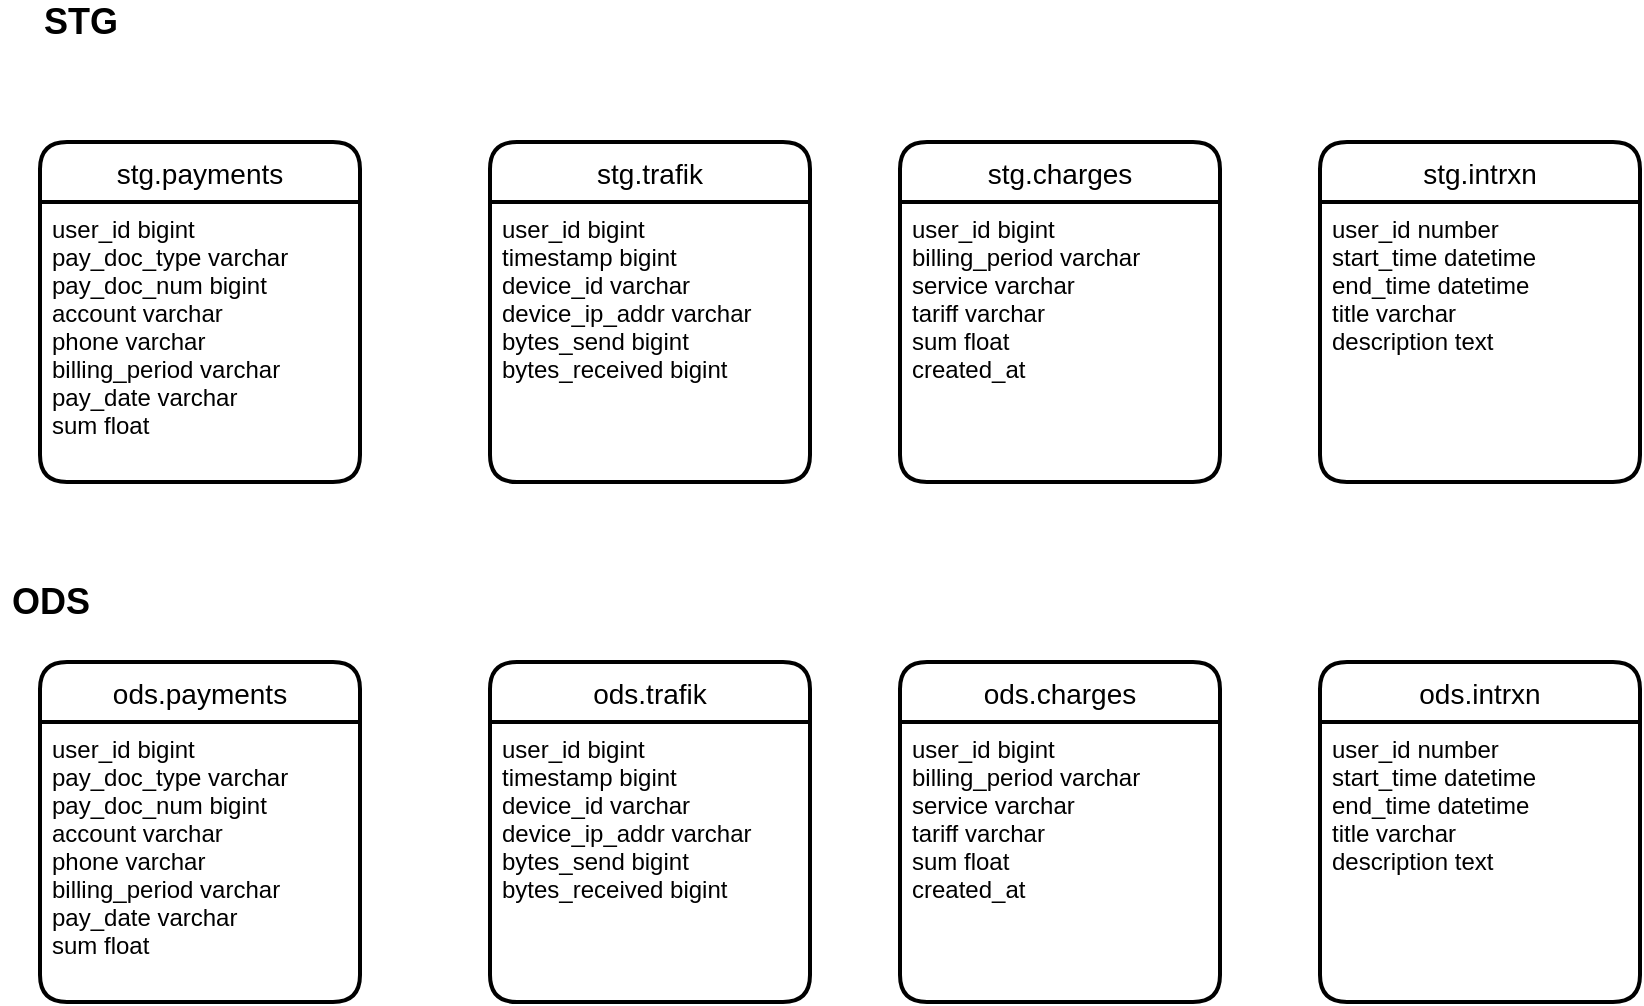 <mxfile version="14.3.2" type="github">
  <diagram id="R2lEEEUBdFMjLlhIrx00" name="Page-1">
    <mxGraphModel dx="1382" dy="1864" grid="1" gridSize="10" guides="1" tooltips="1" connect="1" arrows="1" fold="1" page="1" pageScale="1" pageWidth="850" pageHeight="1100" math="0" shadow="0" extFonts="Permanent Marker^https://fonts.googleapis.com/css?family=Permanent+Marker">
      <root>
        <mxCell id="0" />
        <mxCell id="1" parent="0" />
        <mxCell id="7S4udObnOnSQ2FF6pkTF-1" value="stg.payments" style="swimlane;childLayout=stackLayout;horizontal=1;startSize=30;horizontalStack=0;rounded=1;fontSize=14;fontStyle=0;strokeWidth=2;resizeParent=0;resizeLast=1;shadow=0;dashed=0;align=center;" parent="1" vertex="1">
          <mxGeometry x="40" y="-120" width="160" height="170" as="geometry" />
        </mxCell>
        <mxCell id="7S4udObnOnSQ2FF6pkTF-2" value="user_id bigint&#xa;pay_doc_type varchar&#xa;pay_doc_num bigint&#xa;account varchar&#xa;phone varchar&#xa;billing_period varchar&#xa;pay_date varchar&#xa;sum float&#xa;&#xa;" style="align=left;strokeColor=none;fillColor=none;spacingLeft=4;fontSize=12;verticalAlign=top;resizable=0;rotatable=0;part=1;" parent="7S4udObnOnSQ2FF6pkTF-1" vertex="1">
          <mxGeometry y="30" width="160" height="140" as="geometry" />
        </mxCell>
        <mxCell id="7S4udObnOnSQ2FF6pkTF-4" value="stg.charges" style="swimlane;childLayout=stackLayout;horizontal=1;startSize=30;horizontalStack=0;rounded=1;fontSize=14;fontStyle=0;strokeWidth=2;resizeParent=0;resizeLast=1;shadow=0;dashed=0;align=center;" parent="1" vertex="1">
          <mxGeometry x="470" y="-120" width="160" height="170" as="geometry" />
        </mxCell>
        <mxCell id="7S4udObnOnSQ2FF6pkTF-5" value="user_id bigint&#xa;billing_period varchar&#xa;service varchar&#xa;tariff varchar&#xa;sum float&#xa;created_at" style="align=left;strokeColor=none;fillColor=none;spacingLeft=4;fontSize=12;verticalAlign=top;resizable=0;rotatable=0;part=1;" parent="7S4udObnOnSQ2FF6pkTF-4" vertex="1">
          <mxGeometry y="30" width="160" height="140" as="geometry" />
        </mxCell>
        <mxCell id="7S4udObnOnSQ2FF6pkTF-6" value="stg.trafik" style="swimlane;childLayout=stackLayout;horizontal=1;startSize=30;horizontalStack=0;rounded=1;fontSize=14;fontStyle=0;strokeWidth=2;resizeParent=0;resizeLast=1;shadow=0;dashed=0;align=center;" parent="1" vertex="1">
          <mxGeometry x="265" y="-120" width="160" height="170" as="geometry" />
        </mxCell>
        <mxCell id="7S4udObnOnSQ2FF6pkTF-7" value="user_id bigint&#xa;timestamp bigint&#xa;device_id varchar&#xa;device_ip_addr varchar&#xa;bytes_send bigint&#xa;bytes_received bigint&#xa;" style="align=left;strokeColor=none;fillColor=none;spacingLeft=4;fontSize=12;verticalAlign=top;resizable=0;rotatable=0;part=1;" parent="7S4udObnOnSQ2FF6pkTF-6" vertex="1">
          <mxGeometry y="30" width="160" height="140" as="geometry" />
        </mxCell>
        <mxCell id="7S4udObnOnSQ2FF6pkTF-10" value="stg.intrxn" style="swimlane;childLayout=stackLayout;horizontal=1;startSize=30;horizontalStack=0;rounded=1;fontSize=14;fontStyle=0;strokeWidth=2;resizeParent=0;resizeLast=1;shadow=0;dashed=0;align=center;" parent="1" vertex="1">
          <mxGeometry x="680" y="-120" width="160" height="170" as="geometry" />
        </mxCell>
        <mxCell id="7S4udObnOnSQ2FF6pkTF-11" value="user_id number&#xa;start_time datetime&#xa;end_time datetime&#xa;title varchar&#xa;description text" style="align=left;strokeColor=none;fillColor=none;spacingLeft=4;fontSize=12;verticalAlign=top;resizable=0;rotatable=0;part=1;" parent="7S4udObnOnSQ2FF6pkTF-10" vertex="1">
          <mxGeometry y="30" width="160" height="140" as="geometry" />
        </mxCell>
        <mxCell id="7S4udObnOnSQ2FF6pkTF-15" value="&lt;font style=&quot;font-size: 18px&quot;&gt;&lt;b&gt;STG&lt;/b&gt;&lt;/font&gt;" style="text;html=1;align=center;verticalAlign=middle;resizable=0;points=[];autosize=1;" parent="1" vertex="1">
          <mxGeometry x="35" y="-190" width="50" height="20" as="geometry" />
        </mxCell>
        <mxCell id="7S4udObnOnSQ2FF6pkTF-16" value="&lt;font style=&quot;font-size: 18px&quot;&gt;&lt;b&gt;ODS&lt;/b&gt;&lt;/font&gt;" style="text;html=1;align=center;verticalAlign=middle;resizable=0;points=[];autosize=1;" parent="1" vertex="1">
          <mxGeometry x="20" y="100" width="50" height="20" as="geometry" />
        </mxCell>
        <mxCell id="7S4udObnOnSQ2FF6pkTF-17" value="ods.payments" style="swimlane;childLayout=stackLayout;horizontal=1;startSize=30;horizontalStack=0;rounded=1;fontSize=14;fontStyle=0;strokeWidth=2;resizeParent=0;resizeLast=1;shadow=0;dashed=0;align=center;" parent="1" vertex="1">
          <mxGeometry x="40" y="140" width="160" height="170" as="geometry" />
        </mxCell>
        <mxCell id="7S4udObnOnSQ2FF6pkTF-18" value="user_id bigint&#xa;pay_doc_type varchar&#xa;pay_doc_num bigint&#xa;account varchar&#xa;phone varchar&#xa;billing_period varchar&#xa;pay_date varchar&#xa;sum float&#xa;&#xa;" style="align=left;strokeColor=none;fillColor=none;spacingLeft=4;fontSize=12;verticalAlign=top;resizable=0;rotatable=0;part=1;" parent="7S4udObnOnSQ2FF6pkTF-17" vertex="1">
          <mxGeometry y="30" width="160" height="140" as="geometry" />
        </mxCell>
        <mxCell id="CGG7622qUOH1zf8zBnxl-1" value="ods.trafik" style="swimlane;childLayout=stackLayout;horizontal=1;startSize=30;horizontalStack=0;rounded=1;fontSize=14;fontStyle=0;strokeWidth=2;resizeParent=0;resizeLast=1;shadow=0;dashed=0;align=center;" vertex="1" parent="1">
          <mxGeometry x="265" y="140" width="160" height="170" as="geometry" />
        </mxCell>
        <mxCell id="CGG7622qUOH1zf8zBnxl-2" value="user_id bigint&#xa;timestamp bigint&#xa;device_id varchar&#xa;device_ip_addr varchar&#xa;bytes_send bigint&#xa;bytes_received bigint&#xa;" style="align=left;strokeColor=none;fillColor=none;spacingLeft=4;fontSize=12;verticalAlign=top;resizable=0;rotatable=0;part=1;" vertex="1" parent="CGG7622qUOH1zf8zBnxl-1">
          <mxGeometry y="30" width="160" height="140" as="geometry" />
        </mxCell>
        <mxCell id="CGG7622qUOH1zf8zBnxl-3" value="ods.charges" style="swimlane;childLayout=stackLayout;horizontal=1;startSize=30;horizontalStack=0;rounded=1;fontSize=14;fontStyle=0;strokeWidth=2;resizeParent=0;resizeLast=1;shadow=0;dashed=0;align=center;" vertex="1" parent="1">
          <mxGeometry x="470" y="140" width="160" height="170" as="geometry" />
        </mxCell>
        <mxCell id="CGG7622qUOH1zf8zBnxl-4" value="user_id bigint&#xa;billing_period varchar&#xa;service varchar&#xa;tariff varchar&#xa;sum float&#xa;created_at" style="align=left;strokeColor=none;fillColor=none;spacingLeft=4;fontSize=12;verticalAlign=top;resizable=0;rotatable=0;part=1;" vertex="1" parent="CGG7622qUOH1zf8zBnxl-3">
          <mxGeometry y="30" width="160" height="140" as="geometry" />
        </mxCell>
        <mxCell id="CGG7622qUOH1zf8zBnxl-5" value="ods.intrxn" style="swimlane;childLayout=stackLayout;horizontal=1;startSize=30;horizontalStack=0;rounded=1;fontSize=14;fontStyle=0;strokeWidth=2;resizeParent=0;resizeLast=1;shadow=0;dashed=0;align=center;" vertex="1" parent="1">
          <mxGeometry x="680" y="140" width="160" height="170" as="geometry" />
        </mxCell>
        <mxCell id="CGG7622qUOH1zf8zBnxl-6" value="user_id number&#xa;start_time datetime&#xa;end_time datetime&#xa;title varchar&#xa;description text" style="align=left;strokeColor=none;fillColor=none;spacingLeft=4;fontSize=12;verticalAlign=top;resizable=0;rotatable=0;part=1;" vertex="1" parent="CGG7622qUOH1zf8zBnxl-5">
          <mxGeometry y="30" width="160" height="140" as="geometry" />
        </mxCell>
      </root>
    </mxGraphModel>
  </diagram>
</mxfile>
